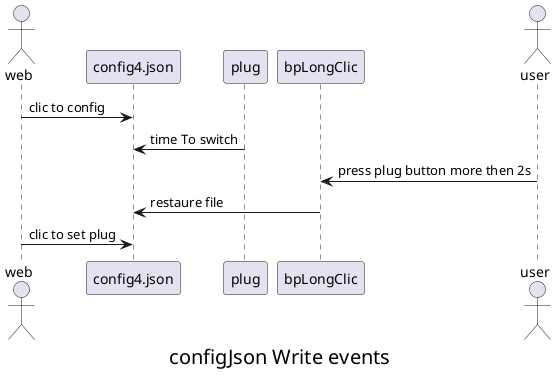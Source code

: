 @startuml

<style>
caption {
FontSize 20
}
</style>

caption configJson Write events
actor web
participant config4.json
participant plug
participant bpLongClic
actor user

web -> config4.json: clic to config
plug -> config4.json: time To switch
user -> bpLongClic: press plug button more then 2s
bpLongClic -> config4.json: restaure file
web -> config4.json: clic to set plug
@enduml